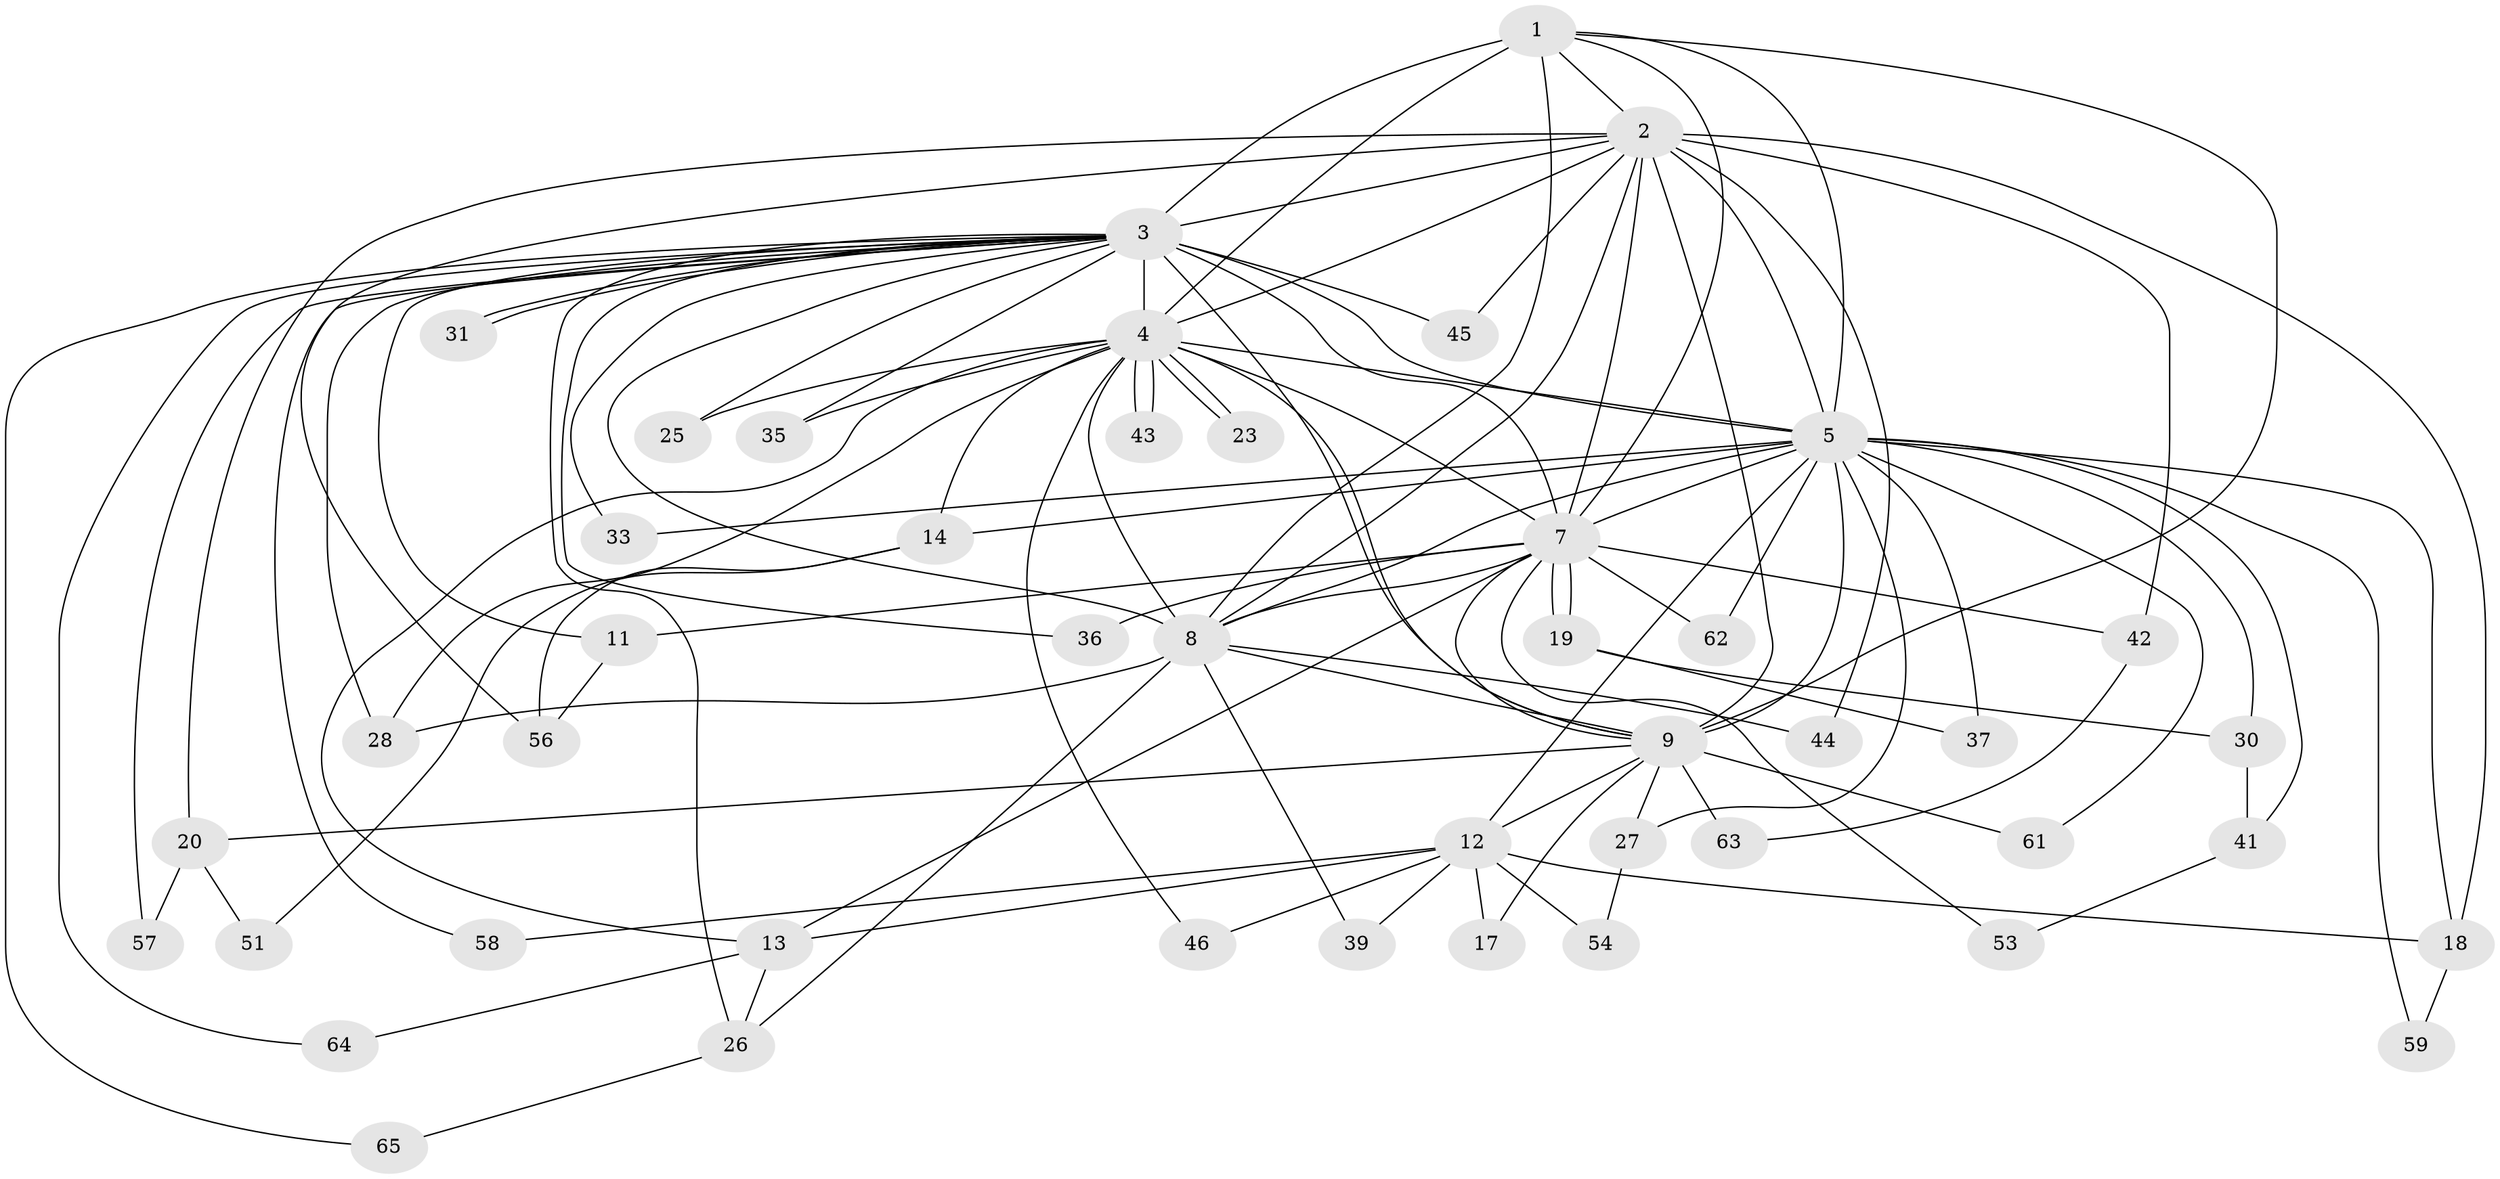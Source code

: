 // original degree distribution, {10: 0.015384615384615385, 17: 0.03076923076923077, 16: 0.03076923076923077, 21: 0.015384615384615385, 19: 0.015384615384615385, 14: 0.015384615384615385, 15: 0.015384615384615385, 20: 0.015384615384615385, 4: 0.12307692307692308, 8: 0.015384615384615385, 5: 0.015384615384615385, 3: 0.15384615384615385, 2: 0.5384615384615384}
// Generated by graph-tools (version 1.1) at 2025/10/02/27/25 16:10:56]
// undirected, 46 vertices, 109 edges
graph export_dot {
graph [start="1"]
  node [color=gray90,style=filled];
  1 [super="+24"];
  2 [super="+50"];
  3 [super="+10"];
  4 [super="+38"];
  5 [super="+6"];
  7 [super="+55"];
  8 [super="+32"];
  9 [super="+16"];
  11 [super="+29"];
  12 [super="+15"];
  13 [super="+34"];
  14 [super="+22"];
  17;
  18 [super="+21"];
  19 [super="+40"];
  20;
  23;
  25;
  26;
  27 [super="+48"];
  28 [super="+47"];
  30;
  31;
  33 [super="+49"];
  35;
  36;
  37;
  39;
  41;
  42;
  43;
  44;
  45 [super="+52"];
  46;
  51;
  53;
  54;
  56 [super="+60"];
  57;
  58;
  59;
  61;
  62;
  63;
  64;
  65;
  1 -- 2;
  1 -- 3 [weight=3];
  1 -- 4;
  1 -- 5 [weight=2];
  1 -- 7;
  1 -- 8;
  1 -- 9;
  2 -- 3 [weight=2];
  2 -- 4;
  2 -- 5 [weight=3];
  2 -- 7;
  2 -- 8;
  2 -- 9 [weight=2];
  2 -- 18;
  2 -- 20;
  2 -- 42;
  2 -- 44;
  2 -- 45;
  2 -- 56;
  3 -- 4 [weight=2];
  3 -- 5 [weight=4];
  3 -- 7 [weight=2];
  3 -- 8 [weight=2];
  3 -- 9 [weight=2];
  3 -- 25;
  3 -- 26;
  3 -- 31;
  3 -- 31;
  3 -- 45 [weight=2];
  3 -- 11 [weight=2];
  3 -- 64;
  3 -- 33;
  3 -- 65;
  3 -- 35;
  3 -- 36;
  3 -- 57;
  3 -- 58;
  3 -- 28;
  4 -- 5 [weight=3];
  4 -- 7;
  4 -- 8 [weight=2];
  4 -- 9;
  4 -- 13;
  4 -- 14;
  4 -- 23;
  4 -- 23;
  4 -- 25;
  4 -- 35;
  4 -- 43;
  4 -- 43;
  4 -- 46;
  4 -- 28;
  5 -- 7 [weight=2];
  5 -- 8 [weight=2];
  5 -- 9 [weight=2];
  5 -- 12;
  5 -- 14 [weight=2];
  5 -- 18;
  5 -- 30 [weight=2];
  5 -- 33 [weight=2];
  5 -- 41;
  5 -- 59;
  5 -- 62;
  5 -- 27 [weight=2];
  5 -- 37;
  5 -- 61;
  7 -- 8;
  7 -- 9;
  7 -- 13;
  7 -- 19;
  7 -- 19;
  7 -- 36;
  7 -- 42;
  7 -- 53;
  7 -- 62;
  7 -- 11;
  8 -- 9;
  8 -- 26;
  8 -- 28;
  8 -- 39;
  8 -- 44;
  9 -- 12;
  9 -- 17;
  9 -- 27;
  9 -- 61;
  9 -- 63;
  9 -- 20;
  11 -- 56;
  12 -- 17;
  12 -- 39;
  12 -- 46;
  12 -- 54;
  12 -- 58;
  12 -- 13;
  12 -- 18;
  13 -- 64;
  13 -- 26;
  14 -- 56;
  14 -- 51;
  18 -- 59;
  19 -- 37;
  19 -- 30;
  20 -- 51;
  20 -- 57;
  26 -- 65;
  27 -- 54;
  30 -- 41;
  41 -- 53;
  42 -- 63;
}
